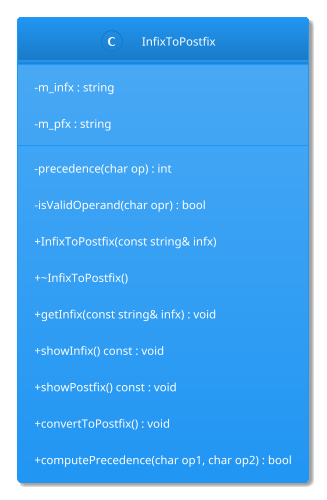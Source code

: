 @startuml infx2pfx
!theme materia
skinparam ClassAttributeIconSize 0
class InfixToPostfix {
- m_infx : string
- m_pfx : string
- precedence(char op) : int
- isValidOperand(char opr) : bool
+ InfixToPostfix(const string& infx)
+ ~InfixToPostfix()
+ getInfix(const string& infx) : void
+ showInfix() const : void
+ showPostfix() const : void
+ convertToPostfix() : void
+ computePrecedence(char op1, char op2) : bool
}


@enduml